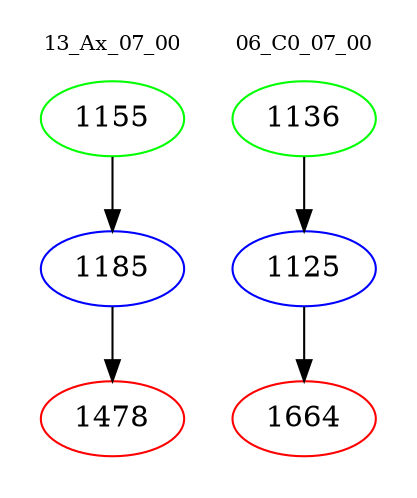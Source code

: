 digraph{
subgraph cluster_0 {
color = white
label = "13_Ax_07_00";
fontsize=10;
T0_1155 [label="1155", color="green"]
T0_1155 -> T0_1185 [color="black"]
T0_1185 [label="1185", color="blue"]
T0_1185 -> T0_1478 [color="black"]
T0_1478 [label="1478", color="red"]
}
subgraph cluster_1 {
color = white
label = "06_C0_07_00";
fontsize=10;
T1_1136 [label="1136", color="green"]
T1_1136 -> T1_1125 [color="black"]
T1_1125 [label="1125", color="blue"]
T1_1125 -> T1_1664 [color="black"]
T1_1664 [label="1664", color="red"]
}
}
